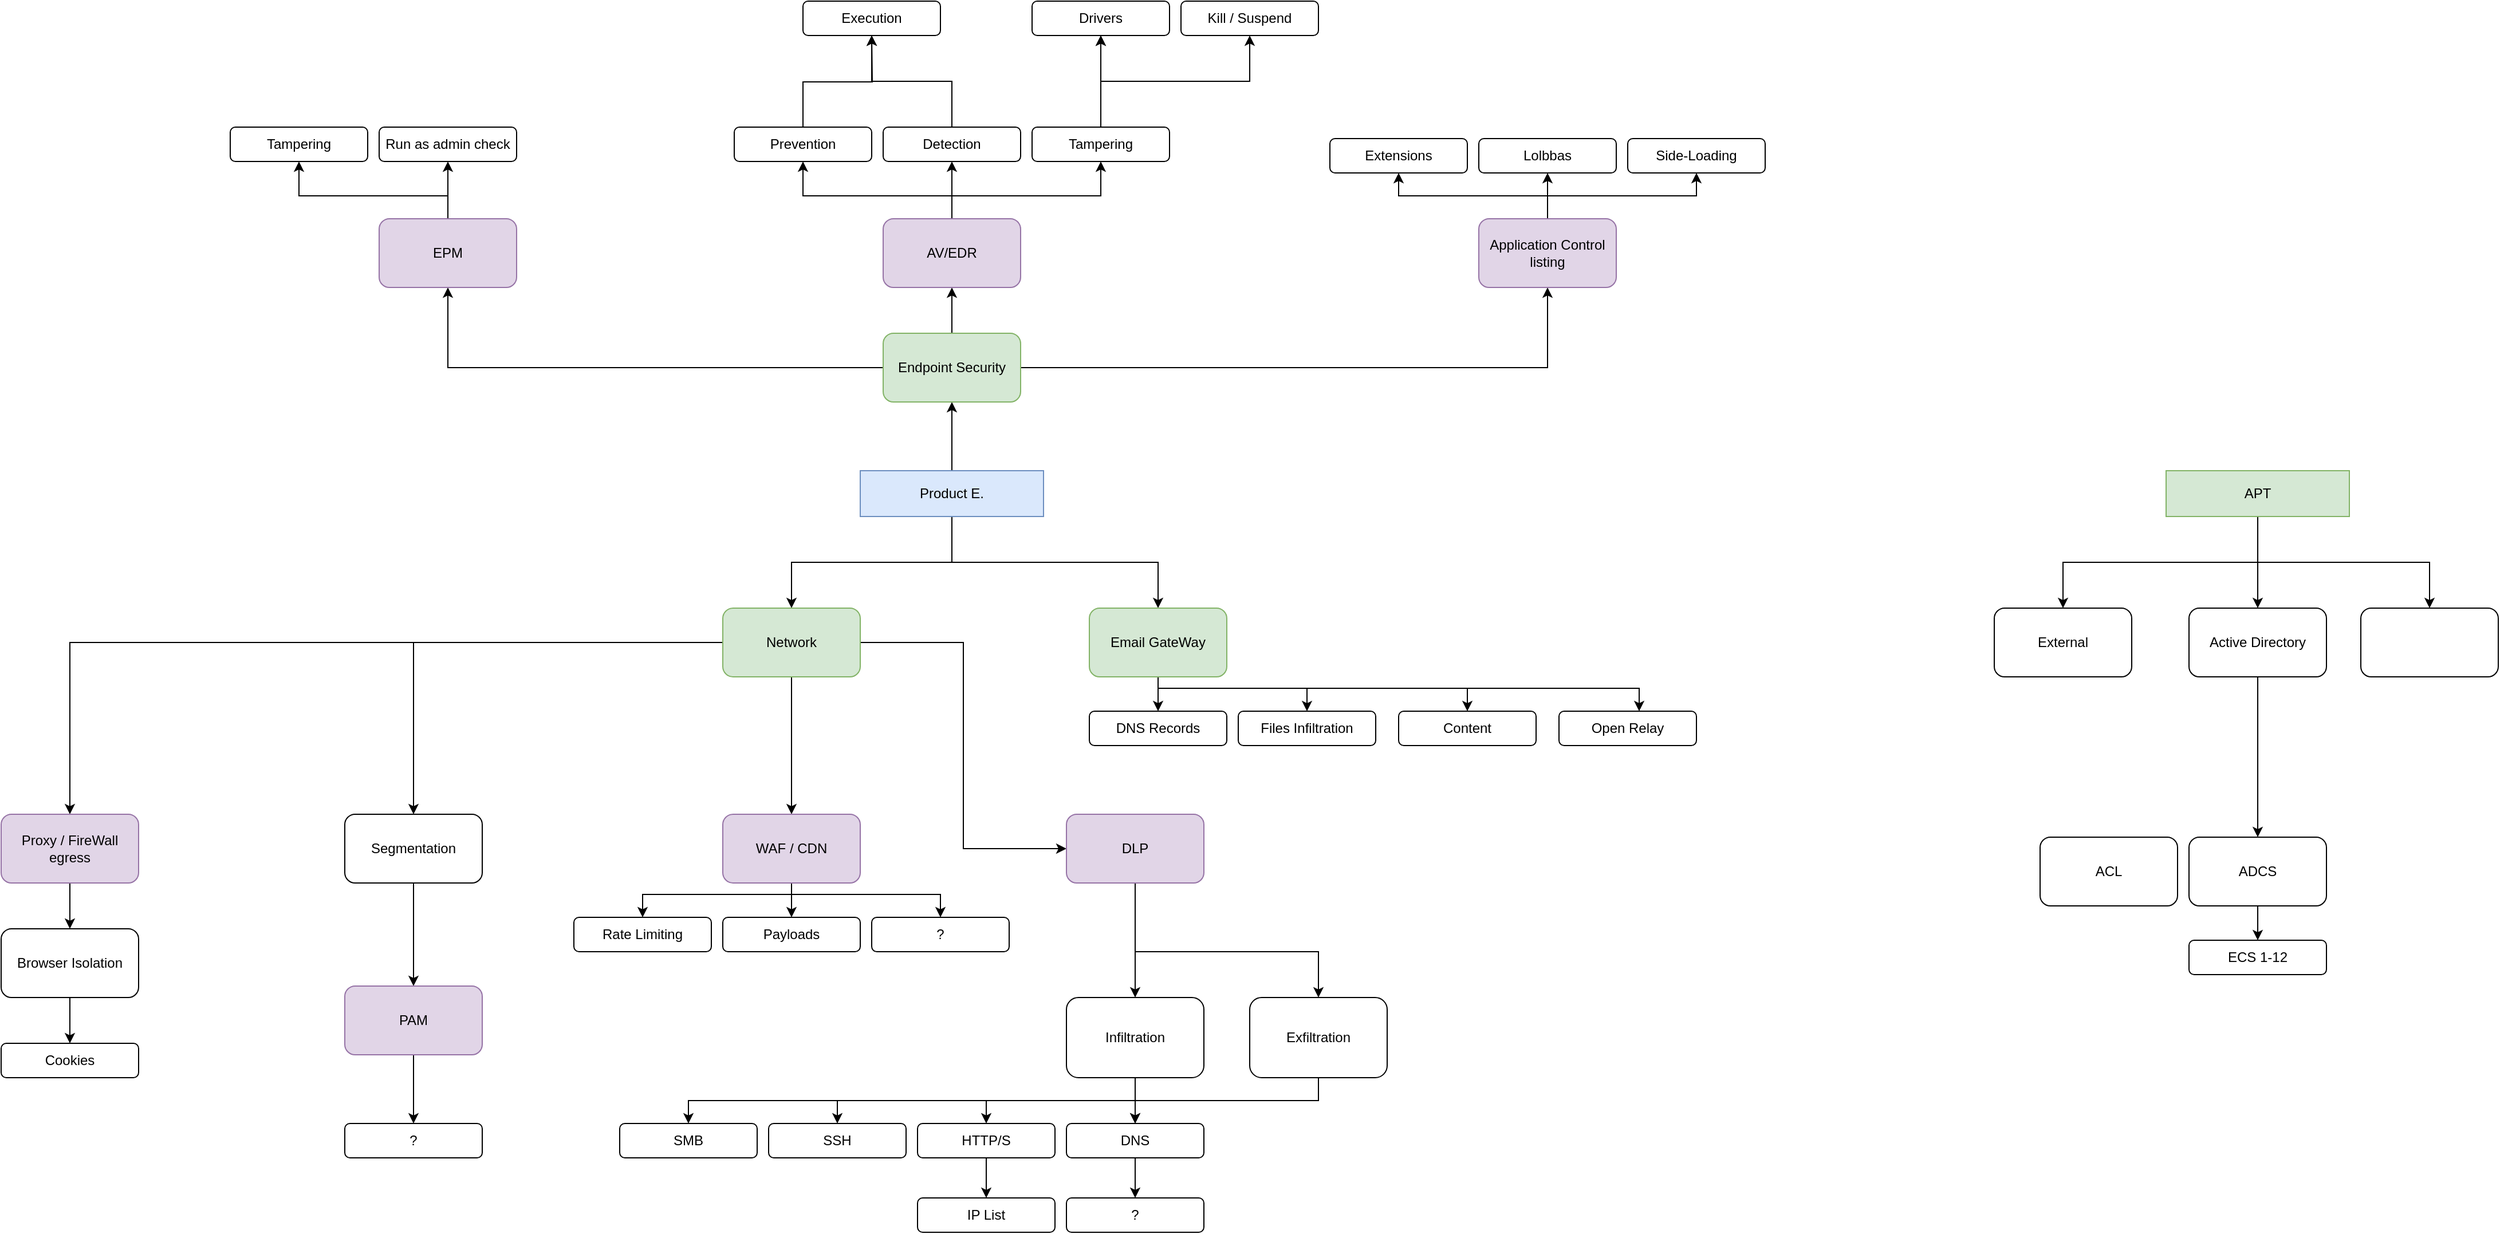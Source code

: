 <mxfile version="22.1.3" type="github">
  <diagram id="WKY5OjDPw6Oxltosxbnt" name="Page-1">
    <mxGraphModel dx="2057" dy="1947" grid="1" gridSize="10" guides="1" tooltips="1" connect="1" arrows="1" fold="1" page="1" pageScale="1" pageWidth="850" pageHeight="1100" math="0" shadow="0">
      <root>
        <mxCell id="0" />
        <mxCell id="1" parent="0" />
        <mxCell id="cOA8pEIspgwsPlg7-5SU-42" style="edgeStyle=orthogonalEdgeStyle;rounded=0;orthogonalLoop=1;jettySize=auto;html=1;entryX=0.5;entryY=0;entryDx=0;entryDy=0;" parent="1" source="cOA8pEIspgwsPlg7-5SU-3" target="cOA8pEIspgwsPlg7-5SU-5" edge="1">
          <mxGeometry relative="1" as="geometry" />
        </mxCell>
        <mxCell id="cOA8pEIspgwsPlg7-5SU-52" style="edgeStyle=orthogonalEdgeStyle;rounded=0;orthogonalLoop=1;jettySize=auto;html=1;" parent="1" source="cOA8pEIspgwsPlg7-5SU-3" target="cOA8pEIspgwsPlg7-5SU-7" edge="1">
          <mxGeometry relative="1" as="geometry">
            <Array as="points">
              <mxPoint x="280" y="280" />
              <mxPoint x="460" y="280" />
            </Array>
          </mxGeometry>
        </mxCell>
        <mxCell id="buJ9CacG_YuytnTNxGgd-8" style="edgeStyle=orthogonalEdgeStyle;rounded=0;orthogonalLoop=1;jettySize=auto;html=1;entryX=0.5;entryY=1;entryDx=0;entryDy=0;" parent="1" source="cOA8pEIspgwsPlg7-5SU-3" target="cOA8pEIspgwsPlg7-5SU-6" edge="1">
          <mxGeometry relative="1" as="geometry" />
        </mxCell>
        <mxCell id="cOA8pEIspgwsPlg7-5SU-3" value="Product E." style="rounded=0;whiteSpace=wrap;html=1;fillColor=#dae8fc;strokeColor=#6c8ebf;" parent="1" vertex="1">
          <mxGeometry x="200" y="200" width="160" height="40" as="geometry" />
        </mxCell>
        <mxCell id="cOA8pEIspgwsPlg7-5SU-54" style="edgeStyle=orthogonalEdgeStyle;rounded=0;orthogonalLoop=1;jettySize=auto;html=1;entryX=0.5;entryY=0;entryDx=0;entryDy=0;" parent="1" source="cOA8pEIspgwsPlg7-5SU-4" target="cOA8pEIspgwsPlg7-5SU-53" edge="1">
          <mxGeometry relative="1" as="geometry">
            <Array as="points">
              <mxPoint x="1420" y="280" />
              <mxPoint x="1250" y="280" />
            </Array>
          </mxGeometry>
        </mxCell>
        <mxCell id="cOA8pEIspgwsPlg7-5SU-55" style="edgeStyle=orthogonalEdgeStyle;rounded=0;orthogonalLoop=1;jettySize=auto;html=1;" parent="1" source="cOA8pEIspgwsPlg7-5SU-4" target="cOA8pEIspgwsPlg7-5SU-8" edge="1">
          <mxGeometry relative="1" as="geometry" />
        </mxCell>
        <mxCell id="cOA8pEIspgwsPlg7-5SU-56" style="edgeStyle=orthogonalEdgeStyle;rounded=0;orthogonalLoop=1;jettySize=auto;html=1;" parent="1" source="cOA8pEIspgwsPlg7-5SU-4" target="cOA8pEIspgwsPlg7-5SU-9" edge="1">
          <mxGeometry relative="1" as="geometry">
            <Array as="points">
              <mxPoint x="1420" y="280" />
              <mxPoint x="1570" y="280" />
            </Array>
          </mxGeometry>
        </mxCell>
        <mxCell id="cOA8pEIspgwsPlg7-5SU-4" value="APT" style="rounded=0;whiteSpace=wrap;html=1;fillColor=#d5e8d4;strokeColor=#82b366;" parent="1" vertex="1">
          <mxGeometry x="1340" y="200" width="160" height="40" as="geometry" />
        </mxCell>
        <mxCell id="cOA8pEIspgwsPlg7-5SU-11" style="edgeStyle=orthogonalEdgeStyle;rounded=0;orthogonalLoop=1;jettySize=auto;html=1;" parent="1" source="cOA8pEIspgwsPlg7-5SU-5" target="cOA8pEIspgwsPlg7-5SU-10" edge="1">
          <mxGeometry relative="1" as="geometry">
            <mxPoint x="140" y="460" as="sourcePoint" />
          </mxGeometry>
        </mxCell>
        <mxCell id="buJ9CacG_YuytnTNxGgd-16" style="edgeStyle=orthogonalEdgeStyle;rounded=0;orthogonalLoop=1;jettySize=auto;html=1;entryX=0;entryY=0.5;entryDx=0;entryDy=0;" parent="1" source="cOA8pEIspgwsPlg7-5SU-5" target="cOA8pEIspgwsPlg7-5SU-21" edge="1">
          <mxGeometry relative="1" as="geometry" />
        </mxCell>
        <mxCell id="buJ9CacG_YuytnTNxGgd-17" style="edgeStyle=orthogonalEdgeStyle;rounded=0;orthogonalLoop=1;jettySize=auto;html=1;" parent="1" source="cOA8pEIspgwsPlg7-5SU-5" target="cOA8pEIspgwsPlg7-5SU-40" edge="1">
          <mxGeometry relative="1" as="geometry" />
        </mxCell>
        <mxCell id="buJ9CacG_YuytnTNxGgd-18" style="edgeStyle=orthogonalEdgeStyle;rounded=0;orthogonalLoop=1;jettySize=auto;html=1;entryX=0.5;entryY=0;entryDx=0;entryDy=0;" parent="1" source="cOA8pEIspgwsPlg7-5SU-5" target="cOA8pEIspgwsPlg7-5SU-12" edge="1">
          <mxGeometry relative="1" as="geometry" />
        </mxCell>
        <mxCell id="cOA8pEIspgwsPlg7-5SU-5" value="Network" style="rounded=1;whiteSpace=wrap;html=1;fillColor=#d5e8d4;strokeColor=#82b366;" parent="1" vertex="1">
          <mxGeometry x="80" y="320" width="120" height="60" as="geometry" />
        </mxCell>
        <mxCell id="buJ9CacG_YuytnTNxGgd-10" style="edgeStyle=orthogonalEdgeStyle;rounded=0;orthogonalLoop=1;jettySize=auto;html=1;exitX=0.5;exitY=0;exitDx=0;exitDy=0;entryX=0.5;entryY=1;entryDx=0;entryDy=0;" parent="1" source="cOA8pEIspgwsPlg7-5SU-6" target="cOA8pEIspgwsPlg7-5SU-44" edge="1">
          <mxGeometry relative="1" as="geometry" />
        </mxCell>
        <mxCell id="buJ9CacG_YuytnTNxGgd-14" style="edgeStyle=orthogonalEdgeStyle;rounded=0;orthogonalLoop=1;jettySize=auto;html=1;entryX=0.5;entryY=1;entryDx=0;entryDy=0;" parent="1" source="cOA8pEIspgwsPlg7-5SU-6" target="buJ9CacG_YuytnTNxGgd-5" edge="1">
          <mxGeometry relative="1" as="geometry" />
        </mxCell>
        <mxCell id="buJ9CacG_YuytnTNxGgd-15" style="edgeStyle=orthogonalEdgeStyle;rounded=0;orthogonalLoop=1;jettySize=auto;html=1;entryX=0.5;entryY=1;entryDx=0;entryDy=0;" parent="1" source="cOA8pEIspgwsPlg7-5SU-6" target="buJ9CacG_YuytnTNxGgd-4" edge="1">
          <mxGeometry relative="1" as="geometry" />
        </mxCell>
        <mxCell id="cOA8pEIspgwsPlg7-5SU-6" value="Endpoint Security" style="rounded=1;whiteSpace=wrap;html=1;fillColor=#d5e8d4;strokeColor=#82b366;" parent="1" vertex="1">
          <mxGeometry x="220" y="80" width="120" height="60" as="geometry" />
        </mxCell>
        <mxCell id="cOA8pEIspgwsPlg7-5SU-58" style="edgeStyle=orthogonalEdgeStyle;rounded=0;orthogonalLoop=1;jettySize=auto;html=1;" parent="1" source="cOA8pEIspgwsPlg7-5SU-7" target="cOA8pEIspgwsPlg7-5SU-57" edge="1">
          <mxGeometry relative="1" as="geometry" />
        </mxCell>
        <mxCell id="cOA8pEIspgwsPlg7-5SU-62" style="edgeStyle=orthogonalEdgeStyle;rounded=0;orthogonalLoop=1;jettySize=auto;html=1;entryX=0.5;entryY=0;entryDx=0;entryDy=0;" parent="1" source="cOA8pEIspgwsPlg7-5SU-7" target="cOA8pEIspgwsPlg7-5SU-59" edge="1">
          <mxGeometry relative="1" as="geometry">
            <Array as="points">
              <mxPoint x="460" y="390" />
              <mxPoint x="590" y="390" />
            </Array>
          </mxGeometry>
        </mxCell>
        <mxCell id="cOA8pEIspgwsPlg7-5SU-66" style="edgeStyle=orthogonalEdgeStyle;rounded=0;orthogonalLoop=1;jettySize=auto;html=1;" parent="1" source="cOA8pEIspgwsPlg7-5SU-7" target="cOA8pEIspgwsPlg7-5SU-60" edge="1">
          <mxGeometry relative="1" as="geometry">
            <Array as="points">
              <mxPoint x="460" y="390" />
              <mxPoint x="730" y="390" />
            </Array>
          </mxGeometry>
        </mxCell>
        <mxCell id="cOA8pEIspgwsPlg7-5SU-72" style="edgeStyle=orthogonalEdgeStyle;rounded=0;orthogonalLoop=1;jettySize=auto;html=1;" parent="1" source="cOA8pEIspgwsPlg7-5SU-7" target="cOA8pEIspgwsPlg7-5SU-61" edge="1">
          <mxGeometry relative="1" as="geometry">
            <Array as="points">
              <mxPoint x="460" y="390" />
              <mxPoint x="880" y="390" />
            </Array>
          </mxGeometry>
        </mxCell>
        <mxCell id="cOA8pEIspgwsPlg7-5SU-7" value="Email GateWay" style="rounded=1;whiteSpace=wrap;html=1;fillColor=#d5e8d4;strokeColor=#82b366;" parent="1" vertex="1">
          <mxGeometry x="400" y="320" width="120" height="60" as="geometry" />
        </mxCell>
        <mxCell id="cOA8pEIspgwsPlg7-5SU-68" style="edgeStyle=orthogonalEdgeStyle;rounded=0;orthogonalLoop=1;jettySize=auto;html=1;" parent="1" source="cOA8pEIspgwsPlg7-5SU-8" target="cOA8pEIspgwsPlg7-5SU-67" edge="1">
          <mxGeometry relative="1" as="geometry" />
        </mxCell>
        <mxCell id="cOA8pEIspgwsPlg7-5SU-8" value="Active Directory" style="rounded=1;whiteSpace=wrap;html=1;" parent="1" vertex="1">
          <mxGeometry x="1360" y="320" width="120" height="60" as="geometry" />
        </mxCell>
        <mxCell id="cOA8pEIspgwsPlg7-5SU-9" value="" style="rounded=1;whiteSpace=wrap;html=1;" parent="1" vertex="1">
          <mxGeometry x="1510" y="320" width="120" height="60" as="geometry" />
        </mxCell>
        <mxCell id="cOA8pEIspgwsPlg7-5SU-15" style="edgeStyle=orthogonalEdgeStyle;rounded=0;orthogonalLoop=1;jettySize=auto;html=1;" parent="1" source="cOA8pEIspgwsPlg7-5SU-10" target="cOA8pEIspgwsPlg7-5SU-14" edge="1">
          <mxGeometry relative="1" as="geometry" />
        </mxCell>
        <mxCell id="cOA8pEIspgwsPlg7-5SU-18" style="edgeStyle=orthogonalEdgeStyle;rounded=0;orthogonalLoop=1;jettySize=auto;html=1;exitX=0.5;exitY=1;exitDx=0;exitDy=0;entryX=0.5;entryY=0;entryDx=0;entryDy=0;" parent="1" source="cOA8pEIspgwsPlg7-5SU-10" target="cOA8pEIspgwsPlg7-5SU-16" edge="1">
          <mxGeometry relative="1" as="geometry">
            <Array as="points">
              <mxPoint x="140" y="570" />
              <mxPoint x="270" y="570" />
            </Array>
          </mxGeometry>
        </mxCell>
        <mxCell id="buJ9CacG_YuytnTNxGgd-25" style="edgeStyle=orthogonalEdgeStyle;rounded=0;orthogonalLoop=1;jettySize=auto;html=1;entryX=0.5;entryY=0;entryDx=0;entryDy=0;" parent="1" source="cOA8pEIspgwsPlg7-5SU-10" target="cOA8pEIspgwsPlg7-5SU-17" edge="1">
          <mxGeometry relative="1" as="geometry">
            <Array as="points">
              <mxPoint x="140" y="570" />
              <mxPoint x="10" y="570" />
            </Array>
          </mxGeometry>
        </mxCell>
        <mxCell id="cOA8pEIspgwsPlg7-5SU-10" value="WAF / CDN" style="rounded=1;whiteSpace=wrap;html=1;fillColor=#e1d5e7;strokeColor=#9673a6;" parent="1" vertex="1">
          <mxGeometry x="80" y="500" width="120" height="60" as="geometry" />
        </mxCell>
        <mxCell id="buJ9CacG_YuytnTNxGgd-1" style="edgeStyle=orthogonalEdgeStyle;rounded=0;orthogonalLoop=1;jettySize=auto;html=1;" parent="1" source="cOA8pEIspgwsPlg7-5SU-12" edge="1">
          <mxGeometry relative="1" as="geometry">
            <mxPoint x="-190" y="650" as="targetPoint" />
          </mxGeometry>
        </mxCell>
        <mxCell id="cOA8pEIspgwsPlg7-5SU-12" value="Segmentation" style="rounded=1;whiteSpace=wrap;html=1;" parent="1" vertex="1">
          <mxGeometry x="-250" y="500" width="120" height="60" as="geometry" />
        </mxCell>
        <mxCell id="cOA8pEIspgwsPlg7-5SU-14" value="Payloads" style="rounded=1;whiteSpace=wrap;html=1;" parent="1" vertex="1">
          <mxGeometry x="80" y="590" width="120" height="30" as="geometry" />
        </mxCell>
        <mxCell id="cOA8pEIspgwsPlg7-5SU-16" value="?" style="rounded=1;whiteSpace=wrap;html=1;" parent="1" vertex="1">
          <mxGeometry x="210" y="590" width="120" height="30" as="geometry" />
        </mxCell>
        <mxCell id="cOA8pEIspgwsPlg7-5SU-17" value="Rate Limiting" style="rounded=1;whiteSpace=wrap;html=1;" parent="1" vertex="1">
          <mxGeometry x="-50" y="590" width="120" height="30" as="geometry" />
        </mxCell>
        <mxCell id="cOA8pEIspgwsPlg7-5SU-24" style="edgeStyle=orthogonalEdgeStyle;rounded=0;orthogonalLoop=1;jettySize=auto;html=1;" parent="1" source="cOA8pEIspgwsPlg7-5SU-21" target="cOA8pEIspgwsPlg7-5SU-23" edge="1">
          <mxGeometry relative="1" as="geometry" />
        </mxCell>
        <mxCell id="cOA8pEIspgwsPlg7-5SU-26" style="edgeStyle=orthogonalEdgeStyle;rounded=0;orthogonalLoop=1;jettySize=auto;html=1;entryX=0.5;entryY=0;entryDx=0;entryDy=0;" parent="1" source="cOA8pEIspgwsPlg7-5SU-21" target="cOA8pEIspgwsPlg7-5SU-25" edge="1">
          <mxGeometry relative="1" as="geometry">
            <Array as="points">
              <mxPoint x="440" y="620" />
              <mxPoint x="600" y="620" />
            </Array>
          </mxGeometry>
        </mxCell>
        <mxCell id="cOA8pEIspgwsPlg7-5SU-21" value="DLP" style="rounded=1;whiteSpace=wrap;html=1;fillColor=#e1d5e7;strokeColor=#9673a6;" parent="1" vertex="1">
          <mxGeometry x="380" y="500" width="120" height="60" as="geometry" />
        </mxCell>
        <mxCell id="cOA8pEIspgwsPlg7-5SU-28" value="" style="edgeStyle=orthogonalEdgeStyle;rounded=0;orthogonalLoop=1;jettySize=auto;html=1;" parent="1" source="cOA8pEIspgwsPlg7-5SU-23" target="cOA8pEIspgwsPlg7-5SU-27" edge="1">
          <mxGeometry relative="1" as="geometry" />
        </mxCell>
        <mxCell id="buJ9CacG_YuytnTNxGgd-32" style="edgeStyle=orthogonalEdgeStyle;rounded=0;orthogonalLoop=1;jettySize=auto;html=1;entryX=0.5;entryY=0;entryDx=0;entryDy=0;" parent="1" source="cOA8pEIspgwsPlg7-5SU-23" target="buJ9CacG_YuytnTNxGgd-31" edge="1">
          <mxGeometry relative="1" as="geometry">
            <Array as="points">
              <mxPoint x="440" y="750" />
              <mxPoint x="50" y="750" />
            </Array>
          </mxGeometry>
        </mxCell>
        <mxCell id="cOA8pEIspgwsPlg7-5SU-23" value="Infiltration" style="rounded=1;whiteSpace=wrap;html=1;" parent="1" vertex="1">
          <mxGeometry x="380" y="660" width="120" height="70" as="geometry" />
        </mxCell>
        <mxCell id="cOA8pEIspgwsPlg7-5SU-36" value="" style="edgeStyle=orthogonalEdgeStyle;rounded=0;orthogonalLoop=1;jettySize=auto;html=1;entryX=0.5;entryY=0;entryDx=0;entryDy=0;" parent="1" source="cOA8pEIspgwsPlg7-5SU-25" target="cOA8pEIspgwsPlg7-5SU-27" edge="1">
          <mxGeometry relative="1" as="geometry">
            <mxPoint x="600" y="815" as="targetPoint" />
            <Array as="points">
              <mxPoint x="600" y="750" />
              <mxPoint x="440" y="750" />
            </Array>
          </mxGeometry>
        </mxCell>
        <mxCell id="cOA8pEIspgwsPlg7-5SU-38" style="edgeStyle=orthogonalEdgeStyle;rounded=0;orthogonalLoop=1;jettySize=auto;html=1;" parent="1" source="cOA8pEIspgwsPlg7-5SU-25" target="cOA8pEIspgwsPlg7-5SU-29" edge="1">
          <mxGeometry relative="1" as="geometry">
            <Array as="points">
              <mxPoint x="600" y="750" />
              <mxPoint x="310" y="750" />
            </Array>
          </mxGeometry>
        </mxCell>
        <mxCell id="cOA8pEIspgwsPlg7-5SU-39" style="edgeStyle=orthogonalEdgeStyle;rounded=0;orthogonalLoop=1;jettySize=auto;html=1;entryX=0.5;entryY=0;entryDx=0;entryDy=0;" parent="1" source="cOA8pEIspgwsPlg7-5SU-25" target="cOA8pEIspgwsPlg7-5SU-30" edge="1">
          <mxGeometry relative="1" as="geometry">
            <Array as="points">
              <mxPoint x="600" y="750" />
              <mxPoint x="180" y="750" />
            </Array>
          </mxGeometry>
        </mxCell>
        <mxCell id="cOA8pEIspgwsPlg7-5SU-25" value="Exfiltration" style="rounded=1;whiteSpace=wrap;html=1;" parent="1" vertex="1">
          <mxGeometry x="540" y="660" width="120" height="70" as="geometry" />
        </mxCell>
        <mxCell id="cOA8pEIspgwsPlg7-5SU-34" style="edgeStyle=orthogonalEdgeStyle;rounded=0;orthogonalLoop=1;jettySize=auto;html=1;" parent="1" source="cOA8pEIspgwsPlg7-5SU-27" target="cOA8pEIspgwsPlg7-5SU-33" edge="1">
          <mxGeometry relative="1" as="geometry" />
        </mxCell>
        <mxCell id="cOA8pEIspgwsPlg7-5SU-27" value="DNS" style="rounded=1;whiteSpace=wrap;html=1;" parent="1" vertex="1">
          <mxGeometry x="380" y="770" width="120" height="30" as="geometry" />
        </mxCell>
        <mxCell id="cOA8pEIspgwsPlg7-5SU-32" style="edgeStyle=orthogonalEdgeStyle;rounded=0;orthogonalLoop=1;jettySize=auto;html=1;" parent="1" source="cOA8pEIspgwsPlg7-5SU-29" target="cOA8pEIspgwsPlg7-5SU-31" edge="1">
          <mxGeometry relative="1" as="geometry" />
        </mxCell>
        <mxCell id="cOA8pEIspgwsPlg7-5SU-29" value="HTTP/S" style="rounded=1;whiteSpace=wrap;html=1;" parent="1" vertex="1">
          <mxGeometry x="250" y="770" width="120" height="30" as="geometry" />
        </mxCell>
        <mxCell id="cOA8pEIspgwsPlg7-5SU-30" value="SSH" style="rounded=1;whiteSpace=wrap;html=1;" parent="1" vertex="1">
          <mxGeometry x="120" y="770" width="120" height="30" as="geometry" />
        </mxCell>
        <mxCell id="cOA8pEIspgwsPlg7-5SU-31" value="IP List" style="rounded=1;whiteSpace=wrap;html=1;" parent="1" vertex="1">
          <mxGeometry x="250" y="835" width="120" height="30" as="geometry" />
        </mxCell>
        <mxCell id="cOA8pEIspgwsPlg7-5SU-33" value="?" style="rounded=1;whiteSpace=wrap;html=1;" parent="1" vertex="1">
          <mxGeometry x="380" y="835" width="120" height="30" as="geometry" />
        </mxCell>
        <mxCell id="buJ9CacG_YuytnTNxGgd-29" style="edgeStyle=orthogonalEdgeStyle;rounded=0;orthogonalLoop=1;jettySize=auto;html=1;entryX=0.5;entryY=0;entryDx=0;entryDy=0;" parent="1" source="cOA8pEIspgwsPlg7-5SU-40" target="buJ9CacG_YuytnTNxGgd-27" edge="1">
          <mxGeometry relative="1" as="geometry" />
        </mxCell>
        <mxCell id="cOA8pEIspgwsPlg7-5SU-40" value="Proxy / FireWall egress" style="rounded=1;whiteSpace=wrap;html=1;fillColor=#e1d5e7;strokeColor=#9673a6;" parent="1" vertex="1">
          <mxGeometry x="-550" y="500" width="120" height="60" as="geometry" />
        </mxCell>
        <mxCell id="buJ9CacG_YuytnTNxGgd-11" style="edgeStyle=orthogonalEdgeStyle;rounded=0;orthogonalLoop=1;jettySize=auto;html=1;" parent="1" source="cOA8pEIspgwsPlg7-5SU-44" target="cOA8pEIspgwsPlg7-5SU-48" edge="1">
          <mxGeometry relative="1" as="geometry" />
        </mxCell>
        <mxCell id="buJ9CacG_YuytnTNxGgd-12" style="edgeStyle=orthogonalEdgeStyle;rounded=0;orthogonalLoop=1;jettySize=auto;html=1;entryX=0.5;entryY=1;entryDx=0;entryDy=0;" parent="1" source="cOA8pEIspgwsPlg7-5SU-44" target="cOA8pEIspgwsPlg7-5SU-49" edge="1">
          <mxGeometry relative="1" as="geometry">
            <Array as="points">
              <mxPoint x="280" y="-40" />
              <mxPoint x="410" y="-40" />
            </Array>
          </mxGeometry>
        </mxCell>
        <mxCell id="buJ9CacG_YuytnTNxGgd-13" style="edgeStyle=orthogonalEdgeStyle;rounded=0;orthogonalLoop=1;jettySize=auto;html=1;entryX=0.5;entryY=1;entryDx=0;entryDy=0;" parent="1" source="cOA8pEIspgwsPlg7-5SU-44" target="cOA8pEIspgwsPlg7-5SU-46" edge="1">
          <mxGeometry relative="1" as="geometry">
            <Array as="points">
              <mxPoint x="280" y="-40" />
              <mxPoint x="150" y="-40" />
            </Array>
          </mxGeometry>
        </mxCell>
        <mxCell id="cOA8pEIspgwsPlg7-5SU-44" value="AV/EDR" style="rounded=1;whiteSpace=wrap;html=1;fillColor=#e1d5e7;strokeColor=#9673a6;" parent="1" vertex="1">
          <mxGeometry x="220" y="-20" width="120" height="60" as="geometry" />
        </mxCell>
        <mxCell id="gjqITfuBYD3FeMsKbYDt-8" style="edgeStyle=orthogonalEdgeStyle;rounded=0;orthogonalLoop=1;jettySize=auto;html=1;" edge="1" parent="1" source="cOA8pEIspgwsPlg7-5SU-46">
          <mxGeometry relative="1" as="geometry">
            <mxPoint x="210" y="-180" as="targetPoint" />
          </mxGeometry>
        </mxCell>
        <mxCell id="cOA8pEIspgwsPlg7-5SU-46" value="Prevention" style="rounded=1;whiteSpace=wrap;html=1;" parent="1" vertex="1">
          <mxGeometry x="90" y="-100" width="120" height="30" as="geometry" />
        </mxCell>
        <mxCell id="gjqITfuBYD3FeMsKbYDt-7" style="edgeStyle=orthogonalEdgeStyle;rounded=0;orthogonalLoop=1;jettySize=auto;html=1;" edge="1" parent="1" source="cOA8pEIspgwsPlg7-5SU-48" target="gjqITfuBYD3FeMsKbYDt-6">
          <mxGeometry relative="1" as="geometry" />
        </mxCell>
        <mxCell id="cOA8pEIspgwsPlg7-5SU-48" value="Detection" style="rounded=1;whiteSpace=wrap;html=1;" parent="1" vertex="1">
          <mxGeometry x="220" y="-100" width="120" height="30" as="geometry" />
        </mxCell>
        <mxCell id="gjqITfuBYD3FeMsKbYDt-2" value="" style="edgeStyle=orthogonalEdgeStyle;rounded=0;orthogonalLoop=1;jettySize=auto;html=1;" edge="1" parent="1" source="cOA8pEIspgwsPlg7-5SU-49" target="gjqITfuBYD3FeMsKbYDt-1">
          <mxGeometry relative="1" as="geometry" />
        </mxCell>
        <mxCell id="gjqITfuBYD3FeMsKbYDt-3" value="" style="edgeStyle=orthogonalEdgeStyle;rounded=0;orthogonalLoop=1;jettySize=auto;html=1;" edge="1" parent="1" source="cOA8pEIspgwsPlg7-5SU-49" target="gjqITfuBYD3FeMsKbYDt-1">
          <mxGeometry relative="1" as="geometry" />
        </mxCell>
        <mxCell id="gjqITfuBYD3FeMsKbYDt-5" style="edgeStyle=orthogonalEdgeStyle;rounded=0;orthogonalLoop=1;jettySize=auto;html=1;entryX=0.5;entryY=1;entryDx=0;entryDy=0;" edge="1" parent="1" source="cOA8pEIspgwsPlg7-5SU-49" target="gjqITfuBYD3FeMsKbYDt-4">
          <mxGeometry relative="1" as="geometry">
            <Array as="points">
              <mxPoint x="410" y="-140" />
              <mxPoint x="540" y="-140" />
            </Array>
          </mxGeometry>
        </mxCell>
        <mxCell id="cOA8pEIspgwsPlg7-5SU-49" value="Tampering" style="rounded=1;whiteSpace=wrap;html=1;" parent="1" vertex="1">
          <mxGeometry x="350" y="-100" width="120" height="30" as="geometry" />
        </mxCell>
        <mxCell id="cOA8pEIspgwsPlg7-5SU-53" value="External" style="rounded=1;whiteSpace=wrap;html=1;" parent="1" vertex="1">
          <mxGeometry x="1190" y="320" width="120" height="60" as="geometry" />
        </mxCell>
        <mxCell id="cOA8pEIspgwsPlg7-5SU-57" value="DNS Records" style="rounded=1;whiteSpace=wrap;html=1;" parent="1" vertex="1">
          <mxGeometry x="400" y="410" width="120" height="30" as="geometry" />
        </mxCell>
        <mxCell id="cOA8pEIspgwsPlg7-5SU-59" value="Files Infiltration" style="rounded=1;whiteSpace=wrap;html=1;" parent="1" vertex="1">
          <mxGeometry x="530" y="410" width="120" height="30" as="geometry" />
        </mxCell>
        <mxCell id="cOA8pEIspgwsPlg7-5SU-60" value="Content" style="rounded=1;whiteSpace=wrap;html=1;" parent="1" vertex="1">
          <mxGeometry x="670" y="410" width="120" height="30" as="geometry" />
        </mxCell>
        <mxCell id="cOA8pEIspgwsPlg7-5SU-61" value="Open Relay" style="rounded=1;whiteSpace=wrap;html=1;" parent="1" vertex="1">
          <mxGeometry x="810" y="410" width="120" height="30" as="geometry" />
        </mxCell>
        <mxCell id="cOA8pEIspgwsPlg7-5SU-71" style="edgeStyle=orthogonalEdgeStyle;rounded=0;orthogonalLoop=1;jettySize=auto;html=1;" parent="1" source="cOA8pEIspgwsPlg7-5SU-67" target="cOA8pEIspgwsPlg7-5SU-70" edge="1">
          <mxGeometry relative="1" as="geometry" />
        </mxCell>
        <mxCell id="cOA8pEIspgwsPlg7-5SU-67" value="ADCS" style="rounded=1;whiteSpace=wrap;html=1;" parent="1" vertex="1">
          <mxGeometry x="1360" y="520" width="120" height="60" as="geometry" />
        </mxCell>
        <mxCell id="cOA8pEIspgwsPlg7-5SU-69" value="ACL" style="rounded=1;whiteSpace=wrap;html=1;" parent="1" vertex="1">
          <mxGeometry x="1230" y="520" width="120" height="60" as="geometry" />
        </mxCell>
        <mxCell id="cOA8pEIspgwsPlg7-5SU-70" value="ECS 1-12" style="rounded=1;whiteSpace=wrap;html=1;" parent="1" vertex="1">
          <mxGeometry x="1360" y="610" width="120" height="30" as="geometry" />
        </mxCell>
        <mxCell id="buJ9CacG_YuytnTNxGgd-20" style="edgeStyle=orthogonalEdgeStyle;rounded=0;orthogonalLoop=1;jettySize=auto;html=1;" parent="1" source="buJ9CacG_YuytnTNxGgd-2" target="buJ9CacG_YuytnTNxGgd-19" edge="1">
          <mxGeometry relative="1" as="geometry" />
        </mxCell>
        <mxCell id="buJ9CacG_YuytnTNxGgd-2" value="PAM" style="rounded=1;whiteSpace=wrap;html=1;fillColor=#e1d5e7;strokeColor=#9673a6;" parent="1" vertex="1">
          <mxGeometry x="-250" y="650" width="120" height="60" as="geometry" />
        </mxCell>
        <mxCell id="buJ9CacG_YuytnTNxGgd-22" style="edgeStyle=orthogonalEdgeStyle;rounded=0;orthogonalLoop=1;jettySize=auto;html=1;entryX=0.5;entryY=1;entryDx=0;entryDy=0;" parent="1" source="buJ9CacG_YuytnTNxGgd-4" target="buJ9CacG_YuytnTNxGgd-21" edge="1">
          <mxGeometry relative="1" as="geometry" />
        </mxCell>
        <mxCell id="gjqITfuBYD3FeMsKbYDt-10" style="edgeStyle=orthogonalEdgeStyle;rounded=0;orthogonalLoop=1;jettySize=auto;html=1;" edge="1" parent="1" source="buJ9CacG_YuytnTNxGgd-4" target="gjqITfuBYD3FeMsKbYDt-9">
          <mxGeometry relative="1" as="geometry">
            <Array as="points">
              <mxPoint x="-160" y="-40" />
              <mxPoint x="-290" y="-40" />
            </Array>
          </mxGeometry>
        </mxCell>
        <mxCell id="buJ9CacG_YuytnTNxGgd-4" value="EPM" style="rounded=1;whiteSpace=wrap;html=1;fillColor=#e1d5e7;strokeColor=#9673a6;" parent="1" vertex="1">
          <mxGeometry x="-220" y="-20" width="120" height="60" as="geometry" />
        </mxCell>
        <mxCell id="gjqITfuBYD3FeMsKbYDt-14" style="edgeStyle=orthogonalEdgeStyle;rounded=0;orthogonalLoop=1;jettySize=auto;html=1;entryX=0.5;entryY=1;entryDx=0;entryDy=0;" edge="1" parent="1" source="buJ9CacG_YuytnTNxGgd-5" target="gjqITfuBYD3FeMsKbYDt-11">
          <mxGeometry relative="1" as="geometry" />
        </mxCell>
        <mxCell id="gjqITfuBYD3FeMsKbYDt-15" style="edgeStyle=orthogonalEdgeStyle;rounded=0;orthogonalLoop=1;jettySize=auto;html=1;entryX=0.5;entryY=1;entryDx=0;entryDy=0;" edge="1" parent="1" source="buJ9CacG_YuytnTNxGgd-5" target="gjqITfuBYD3FeMsKbYDt-13">
          <mxGeometry relative="1" as="geometry">
            <Array as="points">
              <mxPoint x="800" y="-40" />
              <mxPoint x="670" y="-40" />
            </Array>
          </mxGeometry>
        </mxCell>
        <mxCell id="gjqITfuBYD3FeMsKbYDt-16" style="edgeStyle=orthogonalEdgeStyle;rounded=0;orthogonalLoop=1;jettySize=auto;html=1;entryX=0.5;entryY=1;entryDx=0;entryDy=0;" edge="1" parent="1" source="buJ9CacG_YuytnTNxGgd-5" target="gjqITfuBYD3FeMsKbYDt-12">
          <mxGeometry relative="1" as="geometry">
            <Array as="points">
              <mxPoint x="800" y="-40" />
              <mxPoint x="930" y="-40" />
            </Array>
          </mxGeometry>
        </mxCell>
        <mxCell id="buJ9CacG_YuytnTNxGgd-5" value="Application Control listing" style="rounded=1;whiteSpace=wrap;html=1;fillColor=#e1d5e7;strokeColor=#9673a6;" parent="1" vertex="1">
          <mxGeometry x="740" y="-20" width="120" height="60" as="geometry" />
        </mxCell>
        <mxCell id="buJ9CacG_YuytnTNxGgd-19" value="?" style="rounded=1;whiteSpace=wrap;html=1;" parent="1" vertex="1">
          <mxGeometry x="-250" y="770" width="120" height="30" as="geometry" />
        </mxCell>
        <mxCell id="buJ9CacG_YuytnTNxGgd-21" value="Run as admin check" style="rounded=1;whiteSpace=wrap;html=1;" parent="1" vertex="1">
          <mxGeometry x="-220" y="-100" width="120" height="30" as="geometry" />
        </mxCell>
        <mxCell id="buJ9CacG_YuytnTNxGgd-26" value="Cookies" style="rounded=1;whiteSpace=wrap;html=1;" parent="1" vertex="1">
          <mxGeometry x="-550" y="700" width="120" height="30" as="geometry" />
        </mxCell>
        <mxCell id="buJ9CacG_YuytnTNxGgd-30" style="edgeStyle=orthogonalEdgeStyle;rounded=0;orthogonalLoop=1;jettySize=auto;html=1;entryX=0.5;entryY=0;entryDx=0;entryDy=0;" parent="1" source="buJ9CacG_YuytnTNxGgd-27" target="buJ9CacG_YuytnTNxGgd-26" edge="1">
          <mxGeometry relative="1" as="geometry" />
        </mxCell>
        <mxCell id="buJ9CacG_YuytnTNxGgd-27" value="Browser Isolation" style="rounded=1;whiteSpace=wrap;html=1;" parent="1" vertex="1">
          <mxGeometry x="-550" y="600" width="120" height="60" as="geometry" />
        </mxCell>
        <mxCell id="buJ9CacG_YuytnTNxGgd-31" value="SMB" style="rounded=1;whiteSpace=wrap;html=1;" parent="1" vertex="1">
          <mxGeometry x="-10" y="770" width="120" height="30" as="geometry" />
        </mxCell>
        <mxCell id="gjqITfuBYD3FeMsKbYDt-1" value="Drivers" style="rounded=1;whiteSpace=wrap;html=1;" vertex="1" parent="1">
          <mxGeometry x="350" y="-210" width="120" height="30" as="geometry" />
        </mxCell>
        <mxCell id="gjqITfuBYD3FeMsKbYDt-4" value="Kill / Suspend" style="rounded=1;whiteSpace=wrap;html=1;" vertex="1" parent="1">
          <mxGeometry x="480" y="-210" width="120" height="30" as="geometry" />
        </mxCell>
        <mxCell id="gjqITfuBYD3FeMsKbYDt-6" value="Execution" style="rounded=1;whiteSpace=wrap;html=1;" vertex="1" parent="1">
          <mxGeometry x="150" y="-210" width="120" height="30" as="geometry" />
        </mxCell>
        <mxCell id="gjqITfuBYD3FeMsKbYDt-9" value="Tampering" style="rounded=1;whiteSpace=wrap;html=1;" vertex="1" parent="1">
          <mxGeometry x="-350" y="-100" width="120" height="30" as="geometry" />
        </mxCell>
        <mxCell id="gjqITfuBYD3FeMsKbYDt-11" value="Lolbbas" style="rounded=1;whiteSpace=wrap;html=1;" vertex="1" parent="1">
          <mxGeometry x="740" y="-90" width="120" height="30" as="geometry" />
        </mxCell>
        <mxCell id="gjqITfuBYD3FeMsKbYDt-12" value="Side-Loading" style="rounded=1;whiteSpace=wrap;html=1;" vertex="1" parent="1">
          <mxGeometry x="870" y="-90" width="120" height="30" as="geometry" />
        </mxCell>
        <mxCell id="gjqITfuBYD3FeMsKbYDt-13" value="Extensions" style="rounded=1;whiteSpace=wrap;html=1;" vertex="1" parent="1">
          <mxGeometry x="610" y="-90" width="120" height="30" as="geometry" />
        </mxCell>
      </root>
    </mxGraphModel>
  </diagram>
</mxfile>
